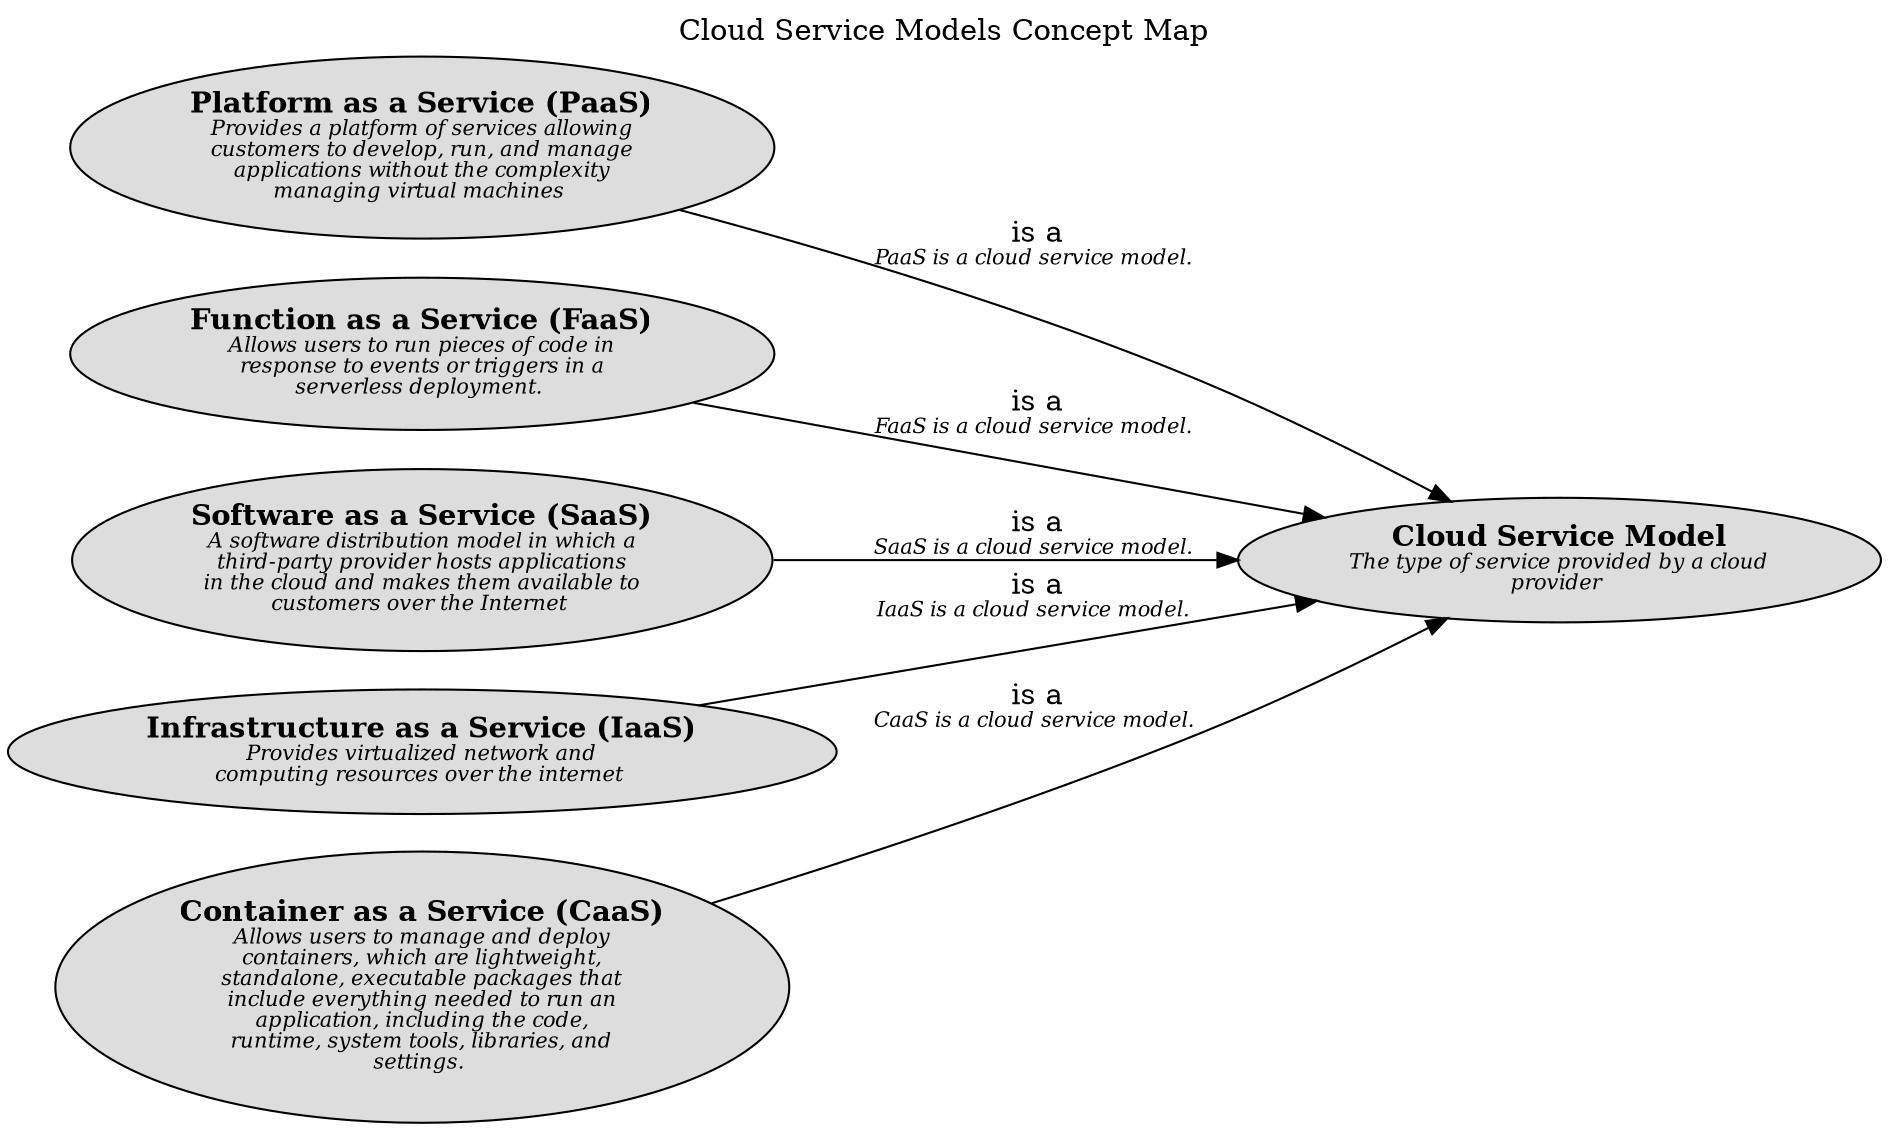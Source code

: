 digraph "Cloud Service Models Concept Map" {
  labelloc= "t"
  label="Cloud Service Models Concept Map"
  rankdir="LR"

  layout=dot
software_development_cloud_service_model__paas [shape=ellipse style=filled fillcolor="#dddddd" label=<<B>Platform as a Service (PaaS)</B><BR/><FONT POINT-SIZE="10"><I>Provides a platform of services allowing<BR/>customers to develop, run, and manage<BR/>applications without the complexity<BR/>managing virtual machines </I></FONT>>]
software_development_cloud_service_model__faas [shape=ellipse style=filled fillcolor="#dddddd" label=<<B>Function as a Service (FaaS)</B><BR/><FONT POINT-SIZE="10"><I>Allows users to run pieces of code in<BR/>response to events or triggers in a<BR/>serverless deployment. </I></FONT>>]
software_development_cloud_service_model__saas [shape=ellipse style=filled fillcolor="#dddddd" label=<<B>Software as a Service (SaaS)</B><BR/><FONT POINT-SIZE="10"><I>A software distribution model in which a<BR/>third-party provider hosts applications<BR/>in the cloud and makes them available to<BR/>customers over the Internet </I></FONT>>]
software_development_cloud_service_model__iaas [shape=ellipse style=filled fillcolor="#dddddd" label=<<B>Infrastructure as a Service (IaaS)</B><BR/><FONT POINT-SIZE="10"><I>Provides virtualized network and<BR/>computing resources over the internet </I></FONT>>]
software_development_cloud_service_model__caas [shape=ellipse style=filled fillcolor="#dddddd" label=<<B>Container as a Service (CaaS)</B><BR/><FONT POINT-SIZE="10"><I>Allows users to manage and deploy<BR/>containers, which are lightweight,<BR/>standalone, executable packages that<BR/>include everything needed to run an<BR/>application, including the code,<BR/>runtime, system tools, libraries, and<BR/>settings. </I></FONT>>]
software_development_cloud__cloud_service_model [shape=ellipse style=filled fillcolor="#dddddd" label=<<B>Cloud Service Model</B><BR/><FONT POINT-SIZE="10"><I>The type of service provided by a cloud<BR/>provider </I></FONT>>]
 
software_development_cloud_service_model__iaas -> software_development_cloud__cloud_service_model [label=<is a<BR/><FONT POINT-SIZE="10"><I>IaaS is a cloud service model. </I></FONT>>]
software_development_cloud_service_model__faas -> software_development_cloud__cloud_service_model [label=<is a<BR/><FONT POINT-SIZE="10"><I>FaaS is a cloud service model. </I></FONT>>]
software_development_cloud_service_model__saas -> software_development_cloud__cloud_service_model [label=<is a<BR/><FONT POINT-SIZE="10"><I>SaaS is a cloud service model. </I></FONT>>]
software_development_cloud_service_model__paas -> software_development_cloud__cloud_service_model [label=<is a<BR/><FONT POINT-SIZE="10"><I>PaaS is a cloud service model. </I></FONT>>]
software_development_cloud_service_model__caas -> software_development_cloud__cloud_service_model [label=<is a<BR/><FONT POINT-SIZE="10"><I>CaaS is a cloud service model. </I></FONT>>]
 
}

// (generated by Overarch with template views/view.dot.cmb)
